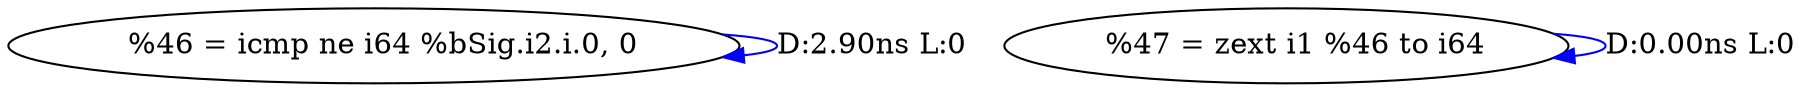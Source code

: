 digraph {
Node0x3490850[label="  %46 = icmp ne i64 %bSig.i2.i.0, 0"];
Node0x3490850 -> Node0x3490850[label="D:2.90ns L:0",color=blue];
Node0x3490930[label="  %47 = zext i1 %46 to i64"];
Node0x3490930 -> Node0x3490930[label="D:0.00ns L:0",color=blue];
}
